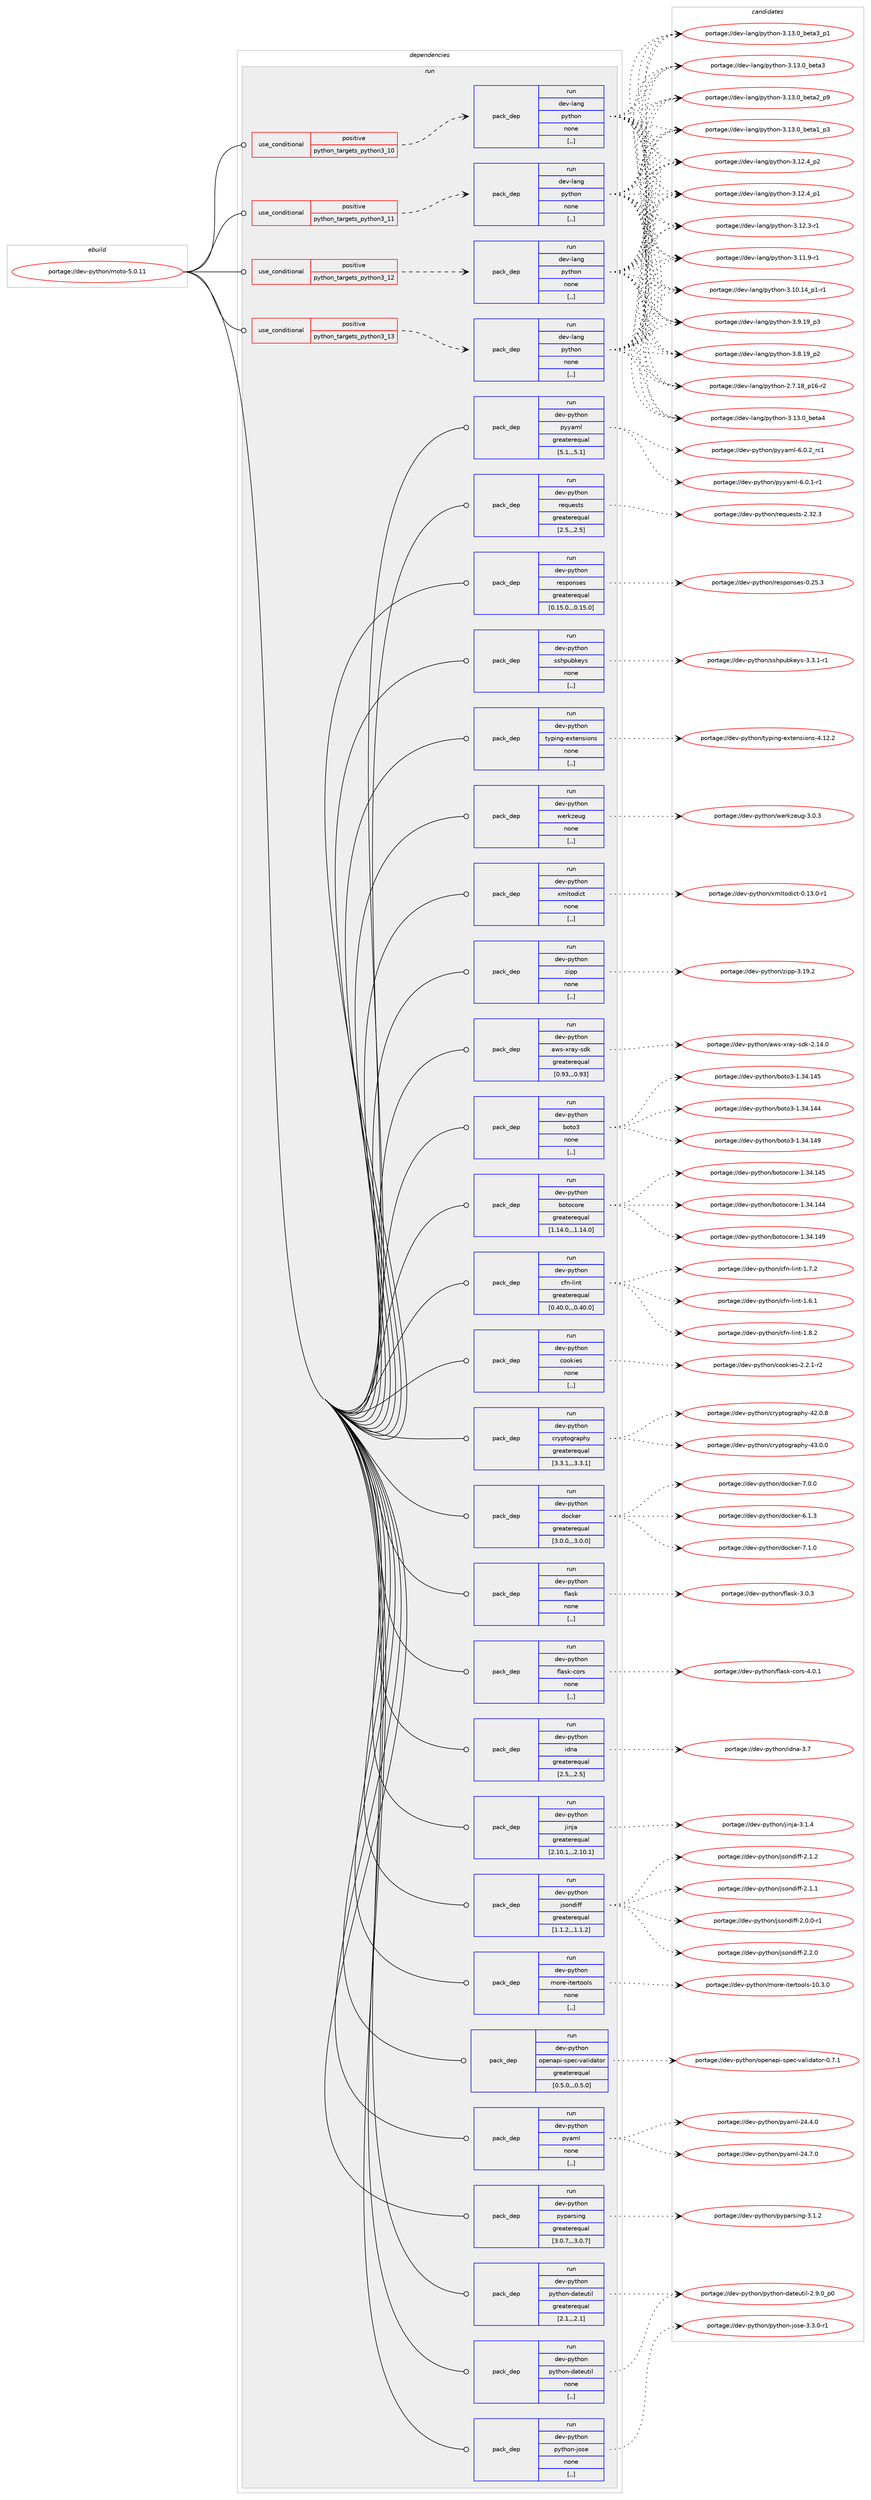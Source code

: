 digraph prolog {

# *************
# Graph options
# *************

newrank=true;
concentrate=true;
compound=true;
graph [rankdir=LR,fontname=Helvetica,fontsize=10,ranksep=1.5];#, ranksep=2.5, nodesep=0.2];
edge  [arrowhead=vee];
node  [fontname=Helvetica,fontsize=10];

# **********
# The ebuild
# **********

subgraph cluster_leftcol {
color=gray;
label=<<i>ebuild</i>>;
id [label="portage://dev-python/moto-5.0.11", color=red, width=4, href="../dev-python/moto-5.0.11.svg"];
}

# ****************
# The dependencies
# ****************

subgraph cluster_midcol {
color=gray;
label=<<i>dependencies</i>>;
subgraph cluster_compile {
fillcolor="#eeeeee";
style=filled;
label=<<i>compile</i>>;
}
subgraph cluster_compileandrun {
fillcolor="#eeeeee";
style=filled;
label=<<i>compile and run</i>>;
}
subgraph cluster_run {
fillcolor="#eeeeee";
style=filled;
label=<<i>run</i>>;
subgraph cond35056 {
dependency151961 [label=<<TABLE BORDER="0" CELLBORDER="1" CELLSPACING="0" CELLPADDING="4"><TR><TD ROWSPAN="3" CELLPADDING="10">use_conditional</TD></TR><TR><TD>positive</TD></TR><TR><TD>python_targets_python3_10</TD></TR></TABLE>>, shape=none, color=red];
subgraph pack115656 {
dependency151962 [label=<<TABLE BORDER="0" CELLBORDER="1" CELLSPACING="0" CELLPADDING="4" WIDTH="220"><TR><TD ROWSPAN="6" CELLPADDING="30">pack_dep</TD></TR><TR><TD WIDTH="110">run</TD></TR><TR><TD>dev-lang</TD></TR><TR><TD>python</TD></TR><TR><TD>none</TD></TR><TR><TD>[,,]</TD></TR></TABLE>>, shape=none, color=blue];
}
dependency151961:e -> dependency151962:w [weight=20,style="dashed",arrowhead="vee"];
}
id:e -> dependency151961:w [weight=20,style="solid",arrowhead="odot"];
subgraph cond35057 {
dependency151963 [label=<<TABLE BORDER="0" CELLBORDER="1" CELLSPACING="0" CELLPADDING="4"><TR><TD ROWSPAN="3" CELLPADDING="10">use_conditional</TD></TR><TR><TD>positive</TD></TR><TR><TD>python_targets_python3_11</TD></TR></TABLE>>, shape=none, color=red];
subgraph pack115657 {
dependency151964 [label=<<TABLE BORDER="0" CELLBORDER="1" CELLSPACING="0" CELLPADDING="4" WIDTH="220"><TR><TD ROWSPAN="6" CELLPADDING="30">pack_dep</TD></TR><TR><TD WIDTH="110">run</TD></TR><TR><TD>dev-lang</TD></TR><TR><TD>python</TD></TR><TR><TD>none</TD></TR><TR><TD>[,,]</TD></TR></TABLE>>, shape=none, color=blue];
}
dependency151963:e -> dependency151964:w [weight=20,style="dashed",arrowhead="vee"];
}
id:e -> dependency151963:w [weight=20,style="solid",arrowhead="odot"];
subgraph cond35058 {
dependency151965 [label=<<TABLE BORDER="0" CELLBORDER="1" CELLSPACING="0" CELLPADDING="4"><TR><TD ROWSPAN="3" CELLPADDING="10">use_conditional</TD></TR><TR><TD>positive</TD></TR><TR><TD>python_targets_python3_12</TD></TR></TABLE>>, shape=none, color=red];
subgraph pack115658 {
dependency151966 [label=<<TABLE BORDER="0" CELLBORDER="1" CELLSPACING="0" CELLPADDING="4" WIDTH="220"><TR><TD ROWSPAN="6" CELLPADDING="30">pack_dep</TD></TR><TR><TD WIDTH="110">run</TD></TR><TR><TD>dev-lang</TD></TR><TR><TD>python</TD></TR><TR><TD>none</TD></TR><TR><TD>[,,]</TD></TR></TABLE>>, shape=none, color=blue];
}
dependency151965:e -> dependency151966:w [weight=20,style="dashed",arrowhead="vee"];
}
id:e -> dependency151965:w [weight=20,style="solid",arrowhead="odot"];
subgraph cond35059 {
dependency151967 [label=<<TABLE BORDER="0" CELLBORDER="1" CELLSPACING="0" CELLPADDING="4"><TR><TD ROWSPAN="3" CELLPADDING="10">use_conditional</TD></TR><TR><TD>positive</TD></TR><TR><TD>python_targets_python3_13</TD></TR></TABLE>>, shape=none, color=red];
subgraph pack115659 {
dependency151968 [label=<<TABLE BORDER="0" CELLBORDER="1" CELLSPACING="0" CELLPADDING="4" WIDTH="220"><TR><TD ROWSPAN="6" CELLPADDING="30">pack_dep</TD></TR><TR><TD WIDTH="110">run</TD></TR><TR><TD>dev-lang</TD></TR><TR><TD>python</TD></TR><TR><TD>none</TD></TR><TR><TD>[,,]</TD></TR></TABLE>>, shape=none, color=blue];
}
dependency151967:e -> dependency151968:w [weight=20,style="dashed",arrowhead="vee"];
}
id:e -> dependency151967:w [weight=20,style="solid",arrowhead="odot"];
subgraph pack115660 {
dependency151969 [label=<<TABLE BORDER="0" CELLBORDER="1" CELLSPACING="0" CELLPADDING="4" WIDTH="220"><TR><TD ROWSPAN="6" CELLPADDING="30">pack_dep</TD></TR><TR><TD WIDTH="110">run</TD></TR><TR><TD>dev-python</TD></TR><TR><TD>aws-xray-sdk</TD></TR><TR><TD>greaterequal</TD></TR><TR><TD>[0.93,,,0.93]</TD></TR></TABLE>>, shape=none, color=blue];
}
id:e -> dependency151969:w [weight=20,style="solid",arrowhead="odot"];
subgraph pack115661 {
dependency151970 [label=<<TABLE BORDER="0" CELLBORDER="1" CELLSPACING="0" CELLPADDING="4" WIDTH="220"><TR><TD ROWSPAN="6" CELLPADDING="30">pack_dep</TD></TR><TR><TD WIDTH="110">run</TD></TR><TR><TD>dev-python</TD></TR><TR><TD>boto3</TD></TR><TR><TD>none</TD></TR><TR><TD>[,,]</TD></TR></TABLE>>, shape=none, color=blue];
}
id:e -> dependency151970:w [weight=20,style="solid",arrowhead="odot"];
subgraph pack115662 {
dependency151971 [label=<<TABLE BORDER="0" CELLBORDER="1" CELLSPACING="0" CELLPADDING="4" WIDTH="220"><TR><TD ROWSPAN="6" CELLPADDING="30">pack_dep</TD></TR><TR><TD WIDTH="110">run</TD></TR><TR><TD>dev-python</TD></TR><TR><TD>botocore</TD></TR><TR><TD>greaterequal</TD></TR><TR><TD>[1.14.0,,,1.14.0]</TD></TR></TABLE>>, shape=none, color=blue];
}
id:e -> dependency151971:w [weight=20,style="solid",arrowhead="odot"];
subgraph pack115663 {
dependency151972 [label=<<TABLE BORDER="0" CELLBORDER="1" CELLSPACING="0" CELLPADDING="4" WIDTH="220"><TR><TD ROWSPAN="6" CELLPADDING="30">pack_dep</TD></TR><TR><TD WIDTH="110">run</TD></TR><TR><TD>dev-python</TD></TR><TR><TD>cfn-lint</TD></TR><TR><TD>greaterequal</TD></TR><TR><TD>[0.40.0,,,0.40.0]</TD></TR></TABLE>>, shape=none, color=blue];
}
id:e -> dependency151972:w [weight=20,style="solid",arrowhead="odot"];
subgraph pack115664 {
dependency151973 [label=<<TABLE BORDER="0" CELLBORDER="1" CELLSPACING="0" CELLPADDING="4" WIDTH="220"><TR><TD ROWSPAN="6" CELLPADDING="30">pack_dep</TD></TR><TR><TD WIDTH="110">run</TD></TR><TR><TD>dev-python</TD></TR><TR><TD>cookies</TD></TR><TR><TD>none</TD></TR><TR><TD>[,,]</TD></TR></TABLE>>, shape=none, color=blue];
}
id:e -> dependency151973:w [weight=20,style="solid",arrowhead="odot"];
subgraph pack115665 {
dependency151974 [label=<<TABLE BORDER="0" CELLBORDER="1" CELLSPACING="0" CELLPADDING="4" WIDTH="220"><TR><TD ROWSPAN="6" CELLPADDING="30">pack_dep</TD></TR><TR><TD WIDTH="110">run</TD></TR><TR><TD>dev-python</TD></TR><TR><TD>cryptography</TD></TR><TR><TD>greaterequal</TD></TR><TR><TD>[3.3.1,,,3.3.1]</TD></TR></TABLE>>, shape=none, color=blue];
}
id:e -> dependency151974:w [weight=20,style="solid",arrowhead="odot"];
subgraph pack115666 {
dependency151975 [label=<<TABLE BORDER="0" CELLBORDER="1" CELLSPACING="0" CELLPADDING="4" WIDTH="220"><TR><TD ROWSPAN="6" CELLPADDING="30">pack_dep</TD></TR><TR><TD WIDTH="110">run</TD></TR><TR><TD>dev-python</TD></TR><TR><TD>docker</TD></TR><TR><TD>greaterequal</TD></TR><TR><TD>[3.0.0,,,3.0.0]</TD></TR></TABLE>>, shape=none, color=blue];
}
id:e -> dependency151975:w [weight=20,style="solid",arrowhead="odot"];
subgraph pack115667 {
dependency151976 [label=<<TABLE BORDER="0" CELLBORDER="1" CELLSPACING="0" CELLPADDING="4" WIDTH="220"><TR><TD ROWSPAN="6" CELLPADDING="30">pack_dep</TD></TR><TR><TD WIDTH="110">run</TD></TR><TR><TD>dev-python</TD></TR><TR><TD>flask</TD></TR><TR><TD>none</TD></TR><TR><TD>[,,]</TD></TR></TABLE>>, shape=none, color=blue];
}
id:e -> dependency151976:w [weight=20,style="solid",arrowhead="odot"];
subgraph pack115668 {
dependency151977 [label=<<TABLE BORDER="0" CELLBORDER="1" CELLSPACING="0" CELLPADDING="4" WIDTH="220"><TR><TD ROWSPAN="6" CELLPADDING="30">pack_dep</TD></TR><TR><TD WIDTH="110">run</TD></TR><TR><TD>dev-python</TD></TR><TR><TD>flask-cors</TD></TR><TR><TD>none</TD></TR><TR><TD>[,,]</TD></TR></TABLE>>, shape=none, color=blue];
}
id:e -> dependency151977:w [weight=20,style="solid",arrowhead="odot"];
subgraph pack115669 {
dependency151978 [label=<<TABLE BORDER="0" CELLBORDER="1" CELLSPACING="0" CELLPADDING="4" WIDTH="220"><TR><TD ROWSPAN="6" CELLPADDING="30">pack_dep</TD></TR><TR><TD WIDTH="110">run</TD></TR><TR><TD>dev-python</TD></TR><TR><TD>idna</TD></TR><TR><TD>greaterequal</TD></TR><TR><TD>[2.5,,,2.5]</TD></TR></TABLE>>, shape=none, color=blue];
}
id:e -> dependency151978:w [weight=20,style="solid",arrowhead="odot"];
subgraph pack115670 {
dependency151979 [label=<<TABLE BORDER="0" CELLBORDER="1" CELLSPACING="0" CELLPADDING="4" WIDTH="220"><TR><TD ROWSPAN="6" CELLPADDING="30">pack_dep</TD></TR><TR><TD WIDTH="110">run</TD></TR><TR><TD>dev-python</TD></TR><TR><TD>jinja</TD></TR><TR><TD>greaterequal</TD></TR><TR><TD>[2.10.1,,,2.10.1]</TD></TR></TABLE>>, shape=none, color=blue];
}
id:e -> dependency151979:w [weight=20,style="solid",arrowhead="odot"];
subgraph pack115671 {
dependency151980 [label=<<TABLE BORDER="0" CELLBORDER="1" CELLSPACING="0" CELLPADDING="4" WIDTH="220"><TR><TD ROWSPAN="6" CELLPADDING="30">pack_dep</TD></TR><TR><TD WIDTH="110">run</TD></TR><TR><TD>dev-python</TD></TR><TR><TD>jsondiff</TD></TR><TR><TD>greaterequal</TD></TR><TR><TD>[1.1.2,,,1.1.2]</TD></TR></TABLE>>, shape=none, color=blue];
}
id:e -> dependency151980:w [weight=20,style="solid",arrowhead="odot"];
subgraph pack115672 {
dependency151981 [label=<<TABLE BORDER="0" CELLBORDER="1" CELLSPACING="0" CELLPADDING="4" WIDTH="220"><TR><TD ROWSPAN="6" CELLPADDING="30">pack_dep</TD></TR><TR><TD WIDTH="110">run</TD></TR><TR><TD>dev-python</TD></TR><TR><TD>more-itertools</TD></TR><TR><TD>none</TD></TR><TR><TD>[,,]</TD></TR></TABLE>>, shape=none, color=blue];
}
id:e -> dependency151981:w [weight=20,style="solid",arrowhead="odot"];
subgraph pack115673 {
dependency151982 [label=<<TABLE BORDER="0" CELLBORDER="1" CELLSPACING="0" CELLPADDING="4" WIDTH="220"><TR><TD ROWSPAN="6" CELLPADDING="30">pack_dep</TD></TR><TR><TD WIDTH="110">run</TD></TR><TR><TD>dev-python</TD></TR><TR><TD>openapi-spec-validator</TD></TR><TR><TD>greaterequal</TD></TR><TR><TD>[0.5.0,,,0.5.0]</TD></TR></TABLE>>, shape=none, color=blue];
}
id:e -> dependency151982:w [weight=20,style="solid",arrowhead="odot"];
subgraph pack115674 {
dependency151983 [label=<<TABLE BORDER="0" CELLBORDER="1" CELLSPACING="0" CELLPADDING="4" WIDTH="220"><TR><TD ROWSPAN="6" CELLPADDING="30">pack_dep</TD></TR><TR><TD WIDTH="110">run</TD></TR><TR><TD>dev-python</TD></TR><TR><TD>pyaml</TD></TR><TR><TD>none</TD></TR><TR><TD>[,,]</TD></TR></TABLE>>, shape=none, color=blue];
}
id:e -> dependency151983:w [weight=20,style="solid",arrowhead="odot"];
subgraph pack115675 {
dependency151984 [label=<<TABLE BORDER="0" CELLBORDER="1" CELLSPACING="0" CELLPADDING="4" WIDTH="220"><TR><TD ROWSPAN="6" CELLPADDING="30">pack_dep</TD></TR><TR><TD WIDTH="110">run</TD></TR><TR><TD>dev-python</TD></TR><TR><TD>pyparsing</TD></TR><TR><TD>greaterequal</TD></TR><TR><TD>[3.0.7,,,3.0.7]</TD></TR></TABLE>>, shape=none, color=blue];
}
id:e -> dependency151984:w [weight=20,style="solid",arrowhead="odot"];
subgraph pack115676 {
dependency151985 [label=<<TABLE BORDER="0" CELLBORDER="1" CELLSPACING="0" CELLPADDING="4" WIDTH="220"><TR><TD ROWSPAN="6" CELLPADDING="30">pack_dep</TD></TR><TR><TD WIDTH="110">run</TD></TR><TR><TD>dev-python</TD></TR><TR><TD>python-dateutil</TD></TR><TR><TD>greaterequal</TD></TR><TR><TD>[2.1,,,2.1]</TD></TR></TABLE>>, shape=none, color=blue];
}
id:e -> dependency151985:w [weight=20,style="solid",arrowhead="odot"];
subgraph pack115677 {
dependency151986 [label=<<TABLE BORDER="0" CELLBORDER="1" CELLSPACING="0" CELLPADDING="4" WIDTH="220"><TR><TD ROWSPAN="6" CELLPADDING="30">pack_dep</TD></TR><TR><TD WIDTH="110">run</TD></TR><TR><TD>dev-python</TD></TR><TR><TD>python-dateutil</TD></TR><TR><TD>none</TD></TR><TR><TD>[,,]</TD></TR></TABLE>>, shape=none, color=blue];
}
id:e -> dependency151986:w [weight=20,style="solid",arrowhead="odot"];
subgraph pack115678 {
dependency151987 [label=<<TABLE BORDER="0" CELLBORDER="1" CELLSPACING="0" CELLPADDING="4" WIDTH="220"><TR><TD ROWSPAN="6" CELLPADDING="30">pack_dep</TD></TR><TR><TD WIDTH="110">run</TD></TR><TR><TD>dev-python</TD></TR><TR><TD>python-jose</TD></TR><TR><TD>none</TD></TR><TR><TD>[,,]</TD></TR></TABLE>>, shape=none, color=blue];
}
id:e -> dependency151987:w [weight=20,style="solid",arrowhead="odot"];
subgraph pack115679 {
dependency151988 [label=<<TABLE BORDER="0" CELLBORDER="1" CELLSPACING="0" CELLPADDING="4" WIDTH="220"><TR><TD ROWSPAN="6" CELLPADDING="30">pack_dep</TD></TR><TR><TD WIDTH="110">run</TD></TR><TR><TD>dev-python</TD></TR><TR><TD>pyyaml</TD></TR><TR><TD>greaterequal</TD></TR><TR><TD>[5.1,,,5.1]</TD></TR></TABLE>>, shape=none, color=blue];
}
id:e -> dependency151988:w [weight=20,style="solid",arrowhead="odot"];
subgraph pack115680 {
dependency151989 [label=<<TABLE BORDER="0" CELLBORDER="1" CELLSPACING="0" CELLPADDING="4" WIDTH="220"><TR><TD ROWSPAN="6" CELLPADDING="30">pack_dep</TD></TR><TR><TD WIDTH="110">run</TD></TR><TR><TD>dev-python</TD></TR><TR><TD>requests</TD></TR><TR><TD>greaterequal</TD></TR><TR><TD>[2.5,,,2.5]</TD></TR></TABLE>>, shape=none, color=blue];
}
id:e -> dependency151989:w [weight=20,style="solid",arrowhead="odot"];
subgraph pack115681 {
dependency151990 [label=<<TABLE BORDER="0" CELLBORDER="1" CELLSPACING="0" CELLPADDING="4" WIDTH="220"><TR><TD ROWSPAN="6" CELLPADDING="30">pack_dep</TD></TR><TR><TD WIDTH="110">run</TD></TR><TR><TD>dev-python</TD></TR><TR><TD>responses</TD></TR><TR><TD>greaterequal</TD></TR><TR><TD>[0.15.0,,,0.15.0]</TD></TR></TABLE>>, shape=none, color=blue];
}
id:e -> dependency151990:w [weight=20,style="solid",arrowhead="odot"];
subgraph pack115682 {
dependency151991 [label=<<TABLE BORDER="0" CELLBORDER="1" CELLSPACING="0" CELLPADDING="4" WIDTH="220"><TR><TD ROWSPAN="6" CELLPADDING="30">pack_dep</TD></TR><TR><TD WIDTH="110">run</TD></TR><TR><TD>dev-python</TD></TR><TR><TD>sshpubkeys</TD></TR><TR><TD>none</TD></TR><TR><TD>[,,]</TD></TR></TABLE>>, shape=none, color=blue];
}
id:e -> dependency151991:w [weight=20,style="solid",arrowhead="odot"];
subgraph pack115683 {
dependency151992 [label=<<TABLE BORDER="0" CELLBORDER="1" CELLSPACING="0" CELLPADDING="4" WIDTH="220"><TR><TD ROWSPAN="6" CELLPADDING="30">pack_dep</TD></TR><TR><TD WIDTH="110">run</TD></TR><TR><TD>dev-python</TD></TR><TR><TD>typing-extensions</TD></TR><TR><TD>none</TD></TR><TR><TD>[,,]</TD></TR></TABLE>>, shape=none, color=blue];
}
id:e -> dependency151992:w [weight=20,style="solid",arrowhead="odot"];
subgraph pack115684 {
dependency151993 [label=<<TABLE BORDER="0" CELLBORDER="1" CELLSPACING="0" CELLPADDING="4" WIDTH="220"><TR><TD ROWSPAN="6" CELLPADDING="30">pack_dep</TD></TR><TR><TD WIDTH="110">run</TD></TR><TR><TD>dev-python</TD></TR><TR><TD>werkzeug</TD></TR><TR><TD>none</TD></TR><TR><TD>[,,]</TD></TR></TABLE>>, shape=none, color=blue];
}
id:e -> dependency151993:w [weight=20,style="solid",arrowhead="odot"];
subgraph pack115685 {
dependency151994 [label=<<TABLE BORDER="0" CELLBORDER="1" CELLSPACING="0" CELLPADDING="4" WIDTH="220"><TR><TD ROWSPAN="6" CELLPADDING="30">pack_dep</TD></TR><TR><TD WIDTH="110">run</TD></TR><TR><TD>dev-python</TD></TR><TR><TD>xmltodict</TD></TR><TR><TD>none</TD></TR><TR><TD>[,,]</TD></TR></TABLE>>, shape=none, color=blue];
}
id:e -> dependency151994:w [weight=20,style="solid",arrowhead="odot"];
subgraph pack115686 {
dependency151995 [label=<<TABLE BORDER="0" CELLBORDER="1" CELLSPACING="0" CELLPADDING="4" WIDTH="220"><TR><TD ROWSPAN="6" CELLPADDING="30">pack_dep</TD></TR><TR><TD WIDTH="110">run</TD></TR><TR><TD>dev-python</TD></TR><TR><TD>zipp</TD></TR><TR><TD>none</TD></TR><TR><TD>[,,]</TD></TR></TABLE>>, shape=none, color=blue];
}
id:e -> dependency151995:w [weight=20,style="solid",arrowhead="odot"];
}
}

# **************
# The candidates
# **************

subgraph cluster_choices {
rank=same;
color=gray;
label=<<i>candidates</i>>;

subgraph choice115656 {
color=black;
nodesep=1;
choice1001011184510897110103471121211161041111104551464951464895981011169752 [label="portage://dev-lang/python-3.13.0_beta4", color=red, width=4,href="../dev-lang/python-3.13.0_beta4.svg"];
choice10010111845108971101034711212111610411111045514649514648959810111697519511249 [label="portage://dev-lang/python-3.13.0_beta3_p1", color=red, width=4,href="../dev-lang/python-3.13.0_beta3_p1.svg"];
choice1001011184510897110103471121211161041111104551464951464895981011169751 [label="portage://dev-lang/python-3.13.0_beta3", color=red, width=4,href="../dev-lang/python-3.13.0_beta3.svg"];
choice10010111845108971101034711212111610411111045514649514648959810111697509511257 [label="portage://dev-lang/python-3.13.0_beta2_p9", color=red, width=4,href="../dev-lang/python-3.13.0_beta2_p9.svg"];
choice10010111845108971101034711212111610411111045514649514648959810111697499511251 [label="portage://dev-lang/python-3.13.0_beta1_p3", color=red, width=4,href="../dev-lang/python-3.13.0_beta1_p3.svg"];
choice100101118451089711010347112121116104111110455146495046529511250 [label="portage://dev-lang/python-3.12.4_p2", color=red, width=4,href="../dev-lang/python-3.12.4_p2.svg"];
choice100101118451089711010347112121116104111110455146495046529511249 [label="portage://dev-lang/python-3.12.4_p1", color=red, width=4,href="../dev-lang/python-3.12.4_p1.svg"];
choice100101118451089711010347112121116104111110455146495046514511449 [label="portage://dev-lang/python-3.12.3-r1", color=red, width=4,href="../dev-lang/python-3.12.3-r1.svg"];
choice100101118451089711010347112121116104111110455146494946574511449 [label="portage://dev-lang/python-3.11.9-r1", color=red, width=4,href="../dev-lang/python-3.11.9-r1.svg"];
choice100101118451089711010347112121116104111110455146494846495295112494511449 [label="portage://dev-lang/python-3.10.14_p1-r1", color=red, width=4,href="../dev-lang/python-3.10.14_p1-r1.svg"];
choice100101118451089711010347112121116104111110455146574649579511251 [label="portage://dev-lang/python-3.9.19_p3", color=red, width=4,href="../dev-lang/python-3.9.19_p3.svg"];
choice100101118451089711010347112121116104111110455146564649579511250 [label="portage://dev-lang/python-3.8.19_p2", color=red, width=4,href="../dev-lang/python-3.8.19_p2.svg"];
choice100101118451089711010347112121116104111110455046554649569511249544511450 [label="portage://dev-lang/python-2.7.18_p16-r2", color=red, width=4,href="../dev-lang/python-2.7.18_p16-r2.svg"];
dependency151962:e -> choice1001011184510897110103471121211161041111104551464951464895981011169752:w [style=dotted,weight="100"];
dependency151962:e -> choice10010111845108971101034711212111610411111045514649514648959810111697519511249:w [style=dotted,weight="100"];
dependency151962:e -> choice1001011184510897110103471121211161041111104551464951464895981011169751:w [style=dotted,weight="100"];
dependency151962:e -> choice10010111845108971101034711212111610411111045514649514648959810111697509511257:w [style=dotted,weight="100"];
dependency151962:e -> choice10010111845108971101034711212111610411111045514649514648959810111697499511251:w [style=dotted,weight="100"];
dependency151962:e -> choice100101118451089711010347112121116104111110455146495046529511250:w [style=dotted,weight="100"];
dependency151962:e -> choice100101118451089711010347112121116104111110455146495046529511249:w [style=dotted,weight="100"];
dependency151962:e -> choice100101118451089711010347112121116104111110455146495046514511449:w [style=dotted,weight="100"];
dependency151962:e -> choice100101118451089711010347112121116104111110455146494946574511449:w [style=dotted,weight="100"];
dependency151962:e -> choice100101118451089711010347112121116104111110455146494846495295112494511449:w [style=dotted,weight="100"];
dependency151962:e -> choice100101118451089711010347112121116104111110455146574649579511251:w [style=dotted,weight="100"];
dependency151962:e -> choice100101118451089711010347112121116104111110455146564649579511250:w [style=dotted,weight="100"];
dependency151962:e -> choice100101118451089711010347112121116104111110455046554649569511249544511450:w [style=dotted,weight="100"];
}
subgraph choice115657 {
color=black;
nodesep=1;
choice1001011184510897110103471121211161041111104551464951464895981011169752 [label="portage://dev-lang/python-3.13.0_beta4", color=red, width=4,href="../dev-lang/python-3.13.0_beta4.svg"];
choice10010111845108971101034711212111610411111045514649514648959810111697519511249 [label="portage://dev-lang/python-3.13.0_beta3_p1", color=red, width=4,href="../dev-lang/python-3.13.0_beta3_p1.svg"];
choice1001011184510897110103471121211161041111104551464951464895981011169751 [label="portage://dev-lang/python-3.13.0_beta3", color=red, width=4,href="../dev-lang/python-3.13.0_beta3.svg"];
choice10010111845108971101034711212111610411111045514649514648959810111697509511257 [label="portage://dev-lang/python-3.13.0_beta2_p9", color=red, width=4,href="../dev-lang/python-3.13.0_beta2_p9.svg"];
choice10010111845108971101034711212111610411111045514649514648959810111697499511251 [label="portage://dev-lang/python-3.13.0_beta1_p3", color=red, width=4,href="../dev-lang/python-3.13.0_beta1_p3.svg"];
choice100101118451089711010347112121116104111110455146495046529511250 [label="portage://dev-lang/python-3.12.4_p2", color=red, width=4,href="../dev-lang/python-3.12.4_p2.svg"];
choice100101118451089711010347112121116104111110455146495046529511249 [label="portage://dev-lang/python-3.12.4_p1", color=red, width=4,href="../dev-lang/python-3.12.4_p1.svg"];
choice100101118451089711010347112121116104111110455146495046514511449 [label="portage://dev-lang/python-3.12.3-r1", color=red, width=4,href="../dev-lang/python-3.12.3-r1.svg"];
choice100101118451089711010347112121116104111110455146494946574511449 [label="portage://dev-lang/python-3.11.9-r1", color=red, width=4,href="../dev-lang/python-3.11.9-r1.svg"];
choice100101118451089711010347112121116104111110455146494846495295112494511449 [label="portage://dev-lang/python-3.10.14_p1-r1", color=red, width=4,href="../dev-lang/python-3.10.14_p1-r1.svg"];
choice100101118451089711010347112121116104111110455146574649579511251 [label="portage://dev-lang/python-3.9.19_p3", color=red, width=4,href="../dev-lang/python-3.9.19_p3.svg"];
choice100101118451089711010347112121116104111110455146564649579511250 [label="portage://dev-lang/python-3.8.19_p2", color=red, width=4,href="../dev-lang/python-3.8.19_p2.svg"];
choice100101118451089711010347112121116104111110455046554649569511249544511450 [label="portage://dev-lang/python-2.7.18_p16-r2", color=red, width=4,href="../dev-lang/python-2.7.18_p16-r2.svg"];
dependency151964:e -> choice1001011184510897110103471121211161041111104551464951464895981011169752:w [style=dotted,weight="100"];
dependency151964:e -> choice10010111845108971101034711212111610411111045514649514648959810111697519511249:w [style=dotted,weight="100"];
dependency151964:e -> choice1001011184510897110103471121211161041111104551464951464895981011169751:w [style=dotted,weight="100"];
dependency151964:e -> choice10010111845108971101034711212111610411111045514649514648959810111697509511257:w [style=dotted,weight="100"];
dependency151964:e -> choice10010111845108971101034711212111610411111045514649514648959810111697499511251:w [style=dotted,weight="100"];
dependency151964:e -> choice100101118451089711010347112121116104111110455146495046529511250:w [style=dotted,weight="100"];
dependency151964:e -> choice100101118451089711010347112121116104111110455146495046529511249:w [style=dotted,weight="100"];
dependency151964:e -> choice100101118451089711010347112121116104111110455146495046514511449:w [style=dotted,weight="100"];
dependency151964:e -> choice100101118451089711010347112121116104111110455146494946574511449:w [style=dotted,weight="100"];
dependency151964:e -> choice100101118451089711010347112121116104111110455146494846495295112494511449:w [style=dotted,weight="100"];
dependency151964:e -> choice100101118451089711010347112121116104111110455146574649579511251:w [style=dotted,weight="100"];
dependency151964:e -> choice100101118451089711010347112121116104111110455146564649579511250:w [style=dotted,weight="100"];
dependency151964:e -> choice100101118451089711010347112121116104111110455046554649569511249544511450:w [style=dotted,weight="100"];
}
subgraph choice115658 {
color=black;
nodesep=1;
choice1001011184510897110103471121211161041111104551464951464895981011169752 [label="portage://dev-lang/python-3.13.0_beta4", color=red, width=4,href="../dev-lang/python-3.13.0_beta4.svg"];
choice10010111845108971101034711212111610411111045514649514648959810111697519511249 [label="portage://dev-lang/python-3.13.0_beta3_p1", color=red, width=4,href="../dev-lang/python-3.13.0_beta3_p1.svg"];
choice1001011184510897110103471121211161041111104551464951464895981011169751 [label="portage://dev-lang/python-3.13.0_beta3", color=red, width=4,href="../dev-lang/python-3.13.0_beta3.svg"];
choice10010111845108971101034711212111610411111045514649514648959810111697509511257 [label="portage://dev-lang/python-3.13.0_beta2_p9", color=red, width=4,href="../dev-lang/python-3.13.0_beta2_p9.svg"];
choice10010111845108971101034711212111610411111045514649514648959810111697499511251 [label="portage://dev-lang/python-3.13.0_beta1_p3", color=red, width=4,href="../dev-lang/python-3.13.0_beta1_p3.svg"];
choice100101118451089711010347112121116104111110455146495046529511250 [label="portage://dev-lang/python-3.12.4_p2", color=red, width=4,href="../dev-lang/python-3.12.4_p2.svg"];
choice100101118451089711010347112121116104111110455146495046529511249 [label="portage://dev-lang/python-3.12.4_p1", color=red, width=4,href="../dev-lang/python-3.12.4_p1.svg"];
choice100101118451089711010347112121116104111110455146495046514511449 [label="portage://dev-lang/python-3.12.3-r1", color=red, width=4,href="../dev-lang/python-3.12.3-r1.svg"];
choice100101118451089711010347112121116104111110455146494946574511449 [label="portage://dev-lang/python-3.11.9-r1", color=red, width=4,href="../dev-lang/python-3.11.9-r1.svg"];
choice100101118451089711010347112121116104111110455146494846495295112494511449 [label="portage://dev-lang/python-3.10.14_p1-r1", color=red, width=4,href="../dev-lang/python-3.10.14_p1-r1.svg"];
choice100101118451089711010347112121116104111110455146574649579511251 [label="portage://dev-lang/python-3.9.19_p3", color=red, width=4,href="../dev-lang/python-3.9.19_p3.svg"];
choice100101118451089711010347112121116104111110455146564649579511250 [label="portage://dev-lang/python-3.8.19_p2", color=red, width=4,href="../dev-lang/python-3.8.19_p2.svg"];
choice100101118451089711010347112121116104111110455046554649569511249544511450 [label="portage://dev-lang/python-2.7.18_p16-r2", color=red, width=4,href="../dev-lang/python-2.7.18_p16-r2.svg"];
dependency151966:e -> choice1001011184510897110103471121211161041111104551464951464895981011169752:w [style=dotted,weight="100"];
dependency151966:e -> choice10010111845108971101034711212111610411111045514649514648959810111697519511249:w [style=dotted,weight="100"];
dependency151966:e -> choice1001011184510897110103471121211161041111104551464951464895981011169751:w [style=dotted,weight="100"];
dependency151966:e -> choice10010111845108971101034711212111610411111045514649514648959810111697509511257:w [style=dotted,weight="100"];
dependency151966:e -> choice10010111845108971101034711212111610411111045514649514648959810111697499511251:w [style=dotted,weight="100"];
dependency151966:e -> choice100101118451089711010347112121116104111110455146495046529511250:w [style=dotted,weight="100"];
dependency151966:e -> choice100101118451089711010347112121116104111110455146495046529511249:w [style=dotted,weight="100"];
dependency151966:e -> choice100101118451089711010347112121116104111110455146495046514511449:w [style=dotted,weight="100"];
dependency151966:e -> choice100101118451089711010347112121116104111110455146494946574511449:w [style=dotted,weight="100"];
dependency151966:e -> choice100101118451089711010347112121116104111110455146494846495295112494511449:w [style=dotted,weight="100"];
dependency151966:e -> choice100101118451089711010347112121116104111110455146574649579511251:w [style=dotted,weight="100"];
dependency151966:e -> choice100101118451089711010347112121116104111110455146564649579511250:w [style=dotted,weight="100"];
dependency151966:e -> choice100101118451089711010347112121116104111110455046554649569511249544511450:w [style=dotted,weight="100"];
}
subgraph choice115659 {
color=black;
nodesep=1;
choice1001011184510897110103471121211161041111104551464951464895981011169752 [label="portage://dev-lang/python-3.13.0_beta4", color=red, width=4,href="../dev-lang/python-3.13.0_beta4.svg"];
choice10010111845108971101034711212111610411111045514649514648959810111697519511249 [label="portage://dev-lang/python-3.13.0_beta3_p1", color=red, width=4,href="../dev-lang/python-3.13.0_beta3_p1.svg"];
choice1001011184510897110103471121211161041111104551464951464895981011169751 [label="portage://dev-lang/python-3.13.0_beta3", color=red, width=4,href="../dev-lang/python-3.13.0_beta3.svg"];
choice10010111845108971101034711212111610411111045514649514648959810111697509511257 [label="portage://dev-lang/python-3.13.0_beta2_p9", color=red, width=4,href="../dev-lang/python-3.13.0_beta2_p9.svg"];
choice10010111845108971101034711212111610411111045514649514648959810111697499511251 [label="portage://dev-lang/python-3.13.0_beta1_p3", color=red, width=4,href="../dev-lang/python-3.13.0_beta1_p3.svg"];
choice100101118451089711010347112121116104111110455146495046529511250 [label="portage://dev-lang/python-3.12.4_p2", color=red, width=4,href="../dev-lang/python-3.12.4_p2.svg"];
choice100101118451089711010347112121116104111110455146495046529511249 [label="portage://dev-lang/python-3.12.4_p1", color=red, width=4,href="../dev-lang/python-3.12.4_p1.svg"];
choice100101118451089711010347112121116104111110455146495046514511449 [label="portage://dev-lang/python-3.12.3-r1", color=red, width=4,href="../dev-lang/python-3.12.3-r1.svg"];
choice100101118451089711010347112121116104111110455146494946574511449 [label="portage://dev-lang/python-3.11.9-r1", color=red, width=4,href="../dev-lang/python-3.11.9-r1.svg"];
choice100101118451089711010347112121116104111110455146494846495295112494511449 [label="portage://dev-lang/python-3.10.14_p1-r1", color=red, width=4,href="../dev-lang/python-3.10.14_p1-r1.svg"];
choice100101118451089711010347112121116104111110455146574649579511251 [label="portage://dev-lang/python-3.9.19_p3", color=red, width=4,href="../dev-lang/python-3.9.19_p3.svg"];
choice100101118451089711010347112121116104111110455146564649579511250 [label="portage://dev-lang/python-3.8.19_p2", color=red, width=4,href="../dev-lang/python-3.8.19_p2.svg"];
choice100101118451089711010347112121116104111110455046554649569511249544511450 [label="portage://dev-lang/python-2.7.18_p16-r2", color=red, width=4,href="../dev-lang/python-2.7.18_p16-r2.svg"];
dependency151968:e -> choice1001011184510897110103471121211161041111104551464951464895981011169752:w [style=dotted,weight="100"];
dependency151968:e -> choice10010111845108971101034711212111610411111045514649514648959810111697519511249:w [style=dotted,weight="100"];
dependency151968:e -> choice1001011184510897110103471121211161041111104551464951464895981011169751:w [style=dotted,weight="100"];
dependency151968:e -> choice10010111845108971101034711212111610411111045514649514648959810111697509511257:w [style=dotted,weight="100"];
dependency151968:e -> choice10010111845108971101034711212111610411111045514649514648959810111697499511251:w [style=dotted,weight="100"];
dependency151968:e -> choice100101118451089711010347112121116104111110455146495046529511250:w [style=dotted,weight="100"];
dependency151968:e -> choice100101118451089711010347112121116104111110455146495046529511249:w [style=dotted,weight="100"];
dependency151968:e -> choice100101118451089711010347112121116104111110455146495046514511449:w [style=dotted,weight="100"];
dependency151968:e -> choice100101118451089711010347112121116104111110455146494946574511449:w [style=dotted,weight="100"];
dependency151968:e -> choice100101118451089711010347112121116104111110455146494846495295112494511449:w [style=dotted,weight="100"];
dependency151968:e -> choice100101118451089711010347112121116104111110455146574649579511251:w [style=dotted,weight="100"];
dependency151968:e -> choice100101118451089711010347112121116104111110455146564649579511250:w [style=dotted,weight="100"];
dependency151968:e -> choice100101118451089711010347112121116104111110455046554649569511249544511450:w [style=dotted,weight="100"];
}
subgraph choice115660 {
color=black;
nodesep=1;
choice10010111845112121116104111110479711911545120114971214511510010745504649524648 [label="portage://dev-python/aws-xray-sdk-2.14.0", color=red, width=4,href="../dev-python/aws-xray-sdk-2.14.0.svg"];
dependency151969:e -> choice10010111845112121116104111110479711911545120114971214511510010745504649524648:w [style=dotted,weight="100"];
}
subgraph choice115661 {
color=black;
nodesep=1;
choice10010111845112121116104111110479811111611151454946515246495257 [label="portage://dev-python/boto3-1.34.149", color=red, width=4,href="../dev-python/boto3-1.34.149.svg"];
choice10010111845112121116104111110479811111611151454946515246495253 [label="portage://dev-python/boto3-1.34.145", color=red, width=4,href="../dev-python/boto3-1.34.145.svg"];
choice10010111845112121116104111110479811111611151454946515246495252 [label="portage://dev-python/boto3-1.34.144", color=red, width=4,href="../dev-python/boto3-1.34.144.svg"];
dependency151970:e -> choice10010111845112121116104111110479811111611151454946515246495257:w [style=dotted,weight="100"];
dependency151970:e -> choice10010111845112121116104111110479811111611151454946515246495253:w [style=dotted,weight="100"];
dependency151970:e -> choice10010111845112121116104111110479811111611151454946515246495252:w [style=dotted,weight="100"];
}
subgraph choice115662 {
color=black;
nodesep=1;
choice10010111845112121116104111110479811111611199111114101454946515246495257 [label="portage://dev-python/botocore-1.34.149", color=red, width=4,href="../dev-python/botocore-1.34.149.svg"];
choice10010111845112121116104111110479811111611199111114101454946515246495253 [label="portage://dev-python/botocore-1.34.145", color=red, width=4,href="../dev-python/botocore-1.34.145.svg"];
choice10010111845112121116104111110479811111611199111114101454946515246495252 [label="portage://dev-python/botocore-1.34.144", color=red, width=4,href="../dev-python/botocore-1.34.144.svg"];
dependency151971:e -> choice10010111845112121116104111110479811111611199111114101454946515246495257:w [style=dotted,weight="100"];
dependency151971:e -> choice10010111845112121116104111110479811111611199111114101454946515246495253:w [style=dotted,weight="100"];
dependency151971:e -> choice10010111845112121116104111110479811111611199111114101454946515246495252:w [style=dotted,weight="100"];
}
subgraph choice115663 {
color=black;
nodesep=1;
choice10010111845112121116104111110479910211045108105110116454946564650 [label="portage://dev-python/cfn-lint-1.8.2", color=red, width=4,href="../dev-python/cfn-lint-1.8.2.svg"];
choice10010111845112121116104111110479910211045108105110116454946554650 [label="portage://dev-python/cfn-lint-1.7.2", color=red, width=4,href="../dev-python/cfn-lint-1.7.2.svg"];
choice10010111845112121116104111110479910211045108105110116454946544649 [label="portage://dev-python/cfn-lint-1.6.1", color=red, width=4,href="../dev-python/cfn-lint-1.6.1.svg"];
dependency151972:e -> choice10010111845112121116104111110479910211045108105110116454946564650:w [style=dotted,weight="100"];
dependency151972:e -> choice10010111845112121116104111110479910211045108105110116454946554650:w [style=dotted,weight="100"];
dependency151972:e -> choice10010111845112121116104111110479910211045108105110116454946544649:w [style=dotted,weight="100"];
}
subgraph choice115664 {
color=black;
nodesep=1;
choice1001011184511212111610411111047991111111071051011154550465046494511450 [label="portage://dev-python/cookies-2.2.1-r2", color=red, width=4,href="../dev-python/cookies-2.2.1-r2.svg"];
dependency151973:e -> choice1001011184511212111610411111047991111111071051011154550465046494511450:w [style=dotted,weight="100"];
}
subgraph choice115665 {
color=black;
nodesep=1;
choice1001011184511212111610411111047991141211121161111031149711210412145525146484648 [label="portage://dev-python/cryptography-43.0.0", color=red, width=4,href="../dev-python/cryptography-43.0.0.svg"];
choice1001011184511212111610411111047991141211121161111031149711210412145525046484656 [label="portage://dev-python/cryptography-42.0.8", color=red, width=4,href="../dev-python/cryptography-42.0.8.svg"];
dependency151974:e -> choice1001011184511212111610411111047991141211121161111031149711210412145525146484648:w [style=dotted,weight="100"];
dependency151974:e -> choice1001011184511212111610411111047991141211121161111031149711210412145525046484656:w [style=dotted,weight="100"];
}
subgraph choice115666 {
color=black;
nodesep=1;
choice100101118451121211161041111104710011199107101114455546494648 [label="portage://dev-python/docker-7.1.0", color=red, width=4,href="../dev-python/docker-7.1.0.svg"];
choice100101118451121211161041111104710011199107101114455546484648 [label="portage://dev-python/docker-7.0.0", color=red, width=4,href="../dev-python/docker-7.0.0.svg"];
choice100101118451121211161041111104710011199107101114455446494651 [label="portage://dev-python/docker-6.1.3", color=red, width=4,href="../dev-python/docker-6.1.3.svg"];
dependency151975:e -> choice100101118451121211161041111104710011199107101114455546494648:w [style=dotted,weight="100"];
dependency151975:e -> choice100101118451121211161041111104710011199107101114455546484648:w [style=dotted,weight="100"];
dependency151975:e -> choice100101118451121211161041111104710011199107101114455446494651:w [style=dotted,weight="100"];
}
subgraph choice115667 {
color=black;
nodesep=1;
choice100101118451121211161041111104710210897115107455146484651 [label="portage://dev-python/flask-3.0.3", color=red, width=4,href="../dev-python/flask-3.0.3.svg"];
dependency151976:e -> choice100101118451121211161041111104710210897115107455146484651:w [style=dotted,weight="100"];
}
subgraph choice115668 {
color=black;
nodesep=1;
choice1001011184511212111610411111047102108971151074599111114115455246484649 [label="portage://dev-python/flask-cors-4.0.1", color=red, width=4,href="../dev-python/flask-cors-4.0.1.svg"];
dependency151977:e -> choice1001011184511212111610411111047102108971151074599111114115455246484649:w [style=dotted,weight="100"];
}
subgraph choice115669 {
color=black;
nodesep=1;
choice10010111845112121116104111110471051001109745514655 [label="portage://dev-python/idna-3.7", color=red, width=4,href="../dev-python/idna-3.7.svg"];
dependency151978:e -> choice10010111845112121116104111110471051001109745514655:w [style=dotted,weight="100"];
}
subgraph choice115670 {
color=black;
nodesep=1;
choice100101118451121211161041111104710610511010697455146494652 [label="portage://dev-python/jinja-3.1.4", color=red, width=4,href="../dev-python/jinja-3.1.4.svg"];
dependency151979:e -> choice100101118451121211161041111104710610511010697455146494652:w [style=dotted,weight="100"];
}
subgraph choice115671 {
color=black;
nodesep=1;
choice1001011184511212111610411111047106115111110100105102102455046504648 [label="portage://dev-python/jsondiff-2.2.0", color=red, width=4,href="../dev-python/jsondiff-2.2.0.svg"];
choice1001011184511212111610411111047106115111110100105102102455046494650 [label="portage://dev-python/jsondiff-2.1.2", color=red, width=4,href="../dev-python/jsondiff-2.1.2.svg"];
choice1001011184511212111610411111047106115111110100105102102455046494649 [label="portage://dev-python/jsondiff-2.1.1", color=red, width=4,href="../dev-python/jsondiff-2.1.1.svg"];
choice10010111845112121116104111110471061151111101001051021024550464846484511449 [label="portage://dev-python/jsondiff-2.0.0-r1", color=red, width=4,href="../dev-python/jsondiff-2.0.0-r1.svg"];
dependency151980:e -> choice1001011184511212111610411111047106115111110100105102102455046504648:w [style=dotted,weight="100"];
dependency151980:e -> choice1001011184511212111610411111047106115111110100105102102455046494650:w [style=dotted,weight="100"];
dependency151980:e -> choice1001011184511212111610411111047106115111110100105102102455046494649:w [style=dotted,weight="100"];
dependency151980:e -> choice10010111845112121116104111110471061151111101001051021024550464846484511449:w [style=dotted,weight="100"];
}
subgraph choice115672 {
color=black;
nodesep=1;
choice10010111845112121116104111110471091111141014510511610111411611111110811545494846514648 [label="portage://dev-python/more-itertools-10.3.0", color=red, width=4,href="../dev-python/more-itertools-10.3.0.svg"];
dependency151981:e -> choice10010111845112121116104111110471091111141014510511610111411611111110811545494846514648:w [style=dotted,weight="100"];
}
subgraph choice115673 {
color=black;
nodesep=1;
choice1001011184511212111610411111047111112101110971121054511511210199451189710810510097116111114454846554649 [label="portage://dev-python/openapi-spec-validator-0.7.1", color=red, width=4,href="../dev-python/openapi-spec-validator-0.7.1.svg"];
dependency151982:e -> choice1001011184511212111610411111047111112101110971121054511511210199451189710810510097116111114454846554649:w [style=dotted,weight="100"];
}
subgraph choice115674 {
color=black;
nodesep=1;
choice10010111845112121116104111110471121219710910845505246554648 [label="portage://dev-python/pyaml-24.7.0", color=red, width=4,href="../dev-python/pyaml-24.7.0.svg"];
choice10010111845112121116104111110471121219710910845505246524648 [label="portage://dev-python/pyaml-24.4.0", color=red, width=4,href="../dev-python/pyaml-24.4.0.svg"];
dependency151983:e -> choice10010111845112121116104111110471121219710910845505246554648:w [style=dotted,weight="100"];
dependency151983:e -> choice10010111845112121116104111110471121219710910845505246524648:w [style=dotted,weight="100"];
}
subgraph choice115675 {
color=black;
nodesep=1;
choice100101118451121211161041111104711212111297114115105110103455146494650 [label="portage://dev-python/pyparsing-3.1.2", color=red, width=4,href="../dev-python/pyparsing-3.1.2.svg"];
dependency151984:e -> choice100101118451121211161041111104711212111297114115105110103455146494650:w [style=dotted,weight="100"];
}
subgraph choice115676 {
color=black;
nodesep=1;
choice100101118451121211161041111104711212111610411111045100971161011171161051084550465746489511248 [label="portage://dev-python/python-dateutil-2.9.0_p0", color=red, width=4,href="../dev-python/python-dateutil-2.9.0_p0.svg"];
dependency151985:e -> choice100101118451121211161041111104711212111610411111045100971161011171161051084550465746489511248:w [style=dotted,weight="100"];
}
subgraph choice115677 {
color=black;
nodesep=1;
choice100101118451121211161041111104711212111610411111045100971161011171161051084550465746489511248 [label="portage://dev-python/python-dateutil-2.9.0_p0", color=red, width=4,href="../dev-python/python-dateutil-2.9.0_p0.svg"];
dependency151986:e -> choice100101118451121211161041111104711212111610411111045100971161011171161051084550465746489511248:w [style=dotted,weight="100"];
}
subgraph choice115678 {
color=black;
nodesep=1;
choice1001011184511212111610411111047112121116104111110451061111151014551465146484511449 [label="portage://dev-python/python-jose-3.3.0-r1", color=red, width=4,href="../dev-python/python-jose-3.3.0-r1.svg"];
dependency151987:e -> choice1001011184511212111610411111047112121116104111110451061111151014551465146484511449:w [style=dotted,weight="100"];
}
subgraph choice115679 {
color=black;
nodesep=1;
choice100101118451121211161041111104711212112197109108455446484650951149949 [label="portage://dev-python/pyyaml-6.0.2_rc1", color=red, width=4,href="../dev-python/pyyaml-6.0.2_rc1.svg"];
choice1001011184511212111610411111047112121121971091084554464846494511449 [label="portage://dev-python/pyyaml-6.0.1-r1", color=red, width=4,href="../dev-python/pyyaml-6.0.1-r1.svg"];
dependency151988:e -> choice100101118451121211161041111104711212112197109108455446484650951149949:w [style=dotted,weight="100"];
dependency151988:e -> choice1001011184511212111610411111047112121121971091084554464846494511449:w [style=dotted,weight="100"];
}
subgraph choice115680 {
color=black;
nodesep=1;
choice100101118451121211161041111104711410111311710111511611545504651504651 [label="portage://dev-python/requests-2.32.3", color=red, width=4,href="../dev-python/requests-2.32.3.svg"];
dependency151989:e -> choice100101118451121211161041111104711410111311710111511611545504651504651:w [style=dotted,weight="100"];
}
subgraph choice115681 {
color=black;
nodesep=1;
choice100101118451121211161041111104711410111511211111011510111545484650534651 [label="portage://dev-python/responses-0.25.3", color=red, width=4,href="../dev-python/responses-0.25.3.svg"];
dependency151990:e -> choice100101118451121211161041111104711410111511211111011510111545484650534651:w [style=dotted,weight="100"];
}
subgraph choice115682 {
color=black;
nodesep=1;
choice1001011184511212111610411111047115115104112117981071011211154551465146494511449 [label="portage://dev-python/sshpubkeys-3.3.1-r1", color=red, width=4,href="../dev-python/sshpubkeys-3.3.1-r1.svg"];
dependency151991:e -> choice1001011184511212111610411111047115115104112117981071011211154551465146494511449:w [style=dotted,weight="100"];
}
subgraph choice115683 {
color=black;
nodesep=1;
choice10010111845112121116104111110471161211121051101034510112011610111011510511111011545524649504650 [label="portage://dev-python/typing-extensions-4.12.2", color=red, width=4,href="../dev-python/typing-extensions-4.12.2.svg"];
dependency151992:e -> choice10010111845112121116104111110471161211121051101034510112011610111011510511111011545524649504650:w [style=dotted,weight="100"];
}
subgraph choice115684 {
color=black;
nodesep=1;
choice1001011184511212111610411111047119101114107122101117103455146484651 [label="portage://dev-python/werkzeug-3.0.3", color=red, width=4,href="../dev-python/werkzeug-3.0.3.svg"];
dependency151993:e -> choice1001011184511212111610411111047119101114107122101117103455146484651:w [style=dotted,weight="100"];
}
subgraph choice115685 {
color=black;
nodesep=1;
choice100101118451121211161041111104712010910811611110010599116454846495146484511449 [label="portage://dev-python/xmltodict-0.13.0-r1", color=red, width=4,href="../dev-python/xmltodict-0.13.0-r1.svg"];
dependency151994:e -> choice100101118451121211161041111104712010910811611110010599116454846495146484511449:w [style=dotted,weight="100"];
}
subgraph choice115686 {
color=black;
nodesep=1;
choice100101118451121211161041111104712210511211245514649574650 [label="portage://dev-python/zipp-3.19.2", color=red, width=4,href="../dev-python/zipp-3.19.2.svg"];
dependency151995:e -> choice100101118451121211161041111104712210511211245514649574650:w [style=dotted,weight="100"];
}
}

}
